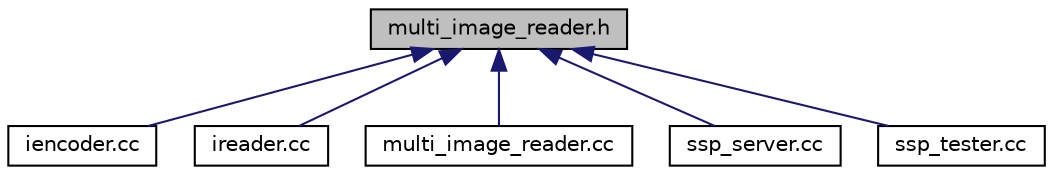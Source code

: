 digraph "multi_image_reader.h"
{
 // LATEX_PDF_SIZE
  edge [fontname="Helvetica",fontsize="10",labelfontname="Helvetica",labelfontsize="10"];
  node [fontname="Helvetica",fontsize="10",shape=record];
  Node1 [label="multi_image_reader.h",height=0.2,width=0.4,color="black", fillcolor="grey75", style="filled", fontcolor="black",tooltip="Multi image reader."];
  Node1 -> Node2 [dir="back",color="midnightblue",fontsize="10",style="solid",fontname="Helvetica"];
  Node2 [label="iencoder.cc",height=0.2,width=0.4,color="black", fillcolor="white", style="filled",URL="$iencoder_8cc.html",tooltip="IEncoder factory."];
  Node1 -> Node3 [dir="back",color="midnightblue",fontsize="10",style="solid",fontname="Helvetica"];
  Node3 [label="ireader.cc",height=0.2,width=0.4,color="black", fillcolor="white", style="filled",URL="$ireader_8cc.html",tooltip="IReader factory."];
  Node1 -> Node4 [dir="back",color="midnightblue",fontsize="10",style="solid",fontname="Helvetica"];
  Node4 [label="multi_image_reader.cc",height=0.2,width=0.4,color="black", fillcolor="white", style="filled",URL="$multi__image__reader_8cc.html",tooltip="Multi image reader."];
  Node1 -> Node5 [dir="back",color="midnightblue",fontsize="10",style="solid",fontname="Helvetica"];
  Node5 [label="ssp_server.cc",height=0.2,width=0.4,color="black", fillcolor="white", style="filled",URL="$ssp__server_8cc.html",tooltip="SSP, server side."];
  Node1 -> Node6 [dir="back",color="midnightblue",fontsize="10",style="solid",fontname="Helvetica"];
  Node6 [label="ssp_tester.cc",height=0.2,width=0.4,color="black", fillcolor="white", style="filled",URL="$ssp__tester_8cc.html",tooltip="SSP test program."];
}
